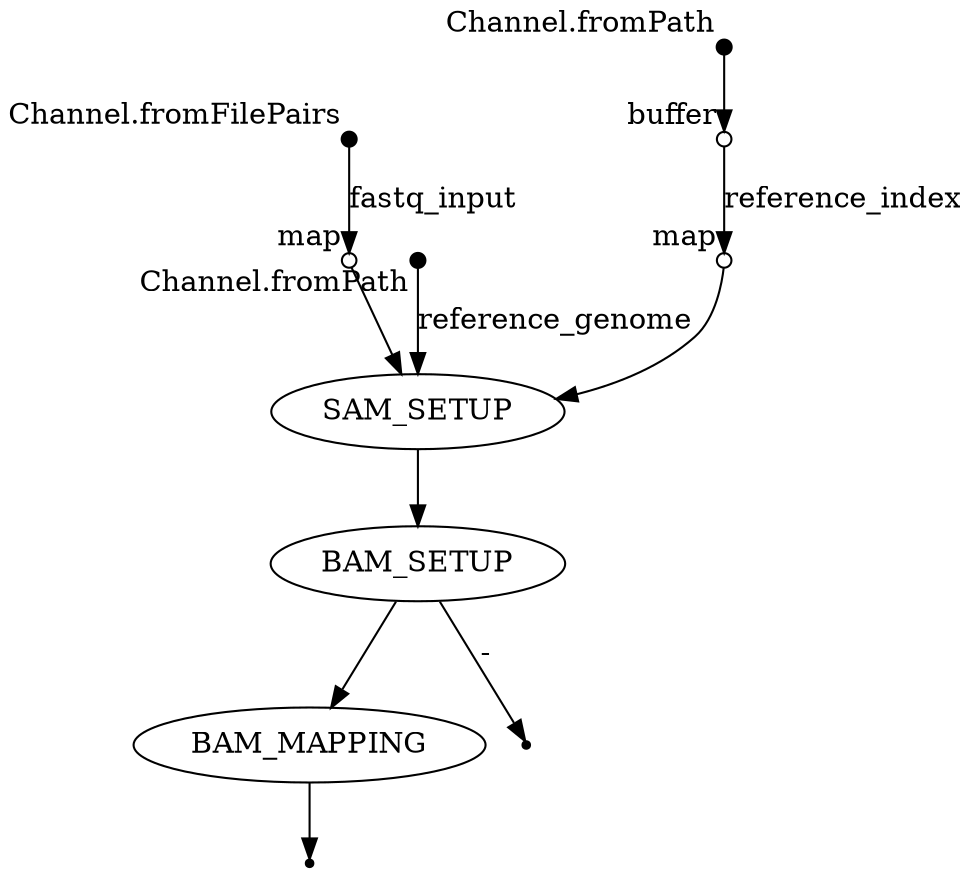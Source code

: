 digraph "flowchart" {
p0 [shape=point,label="",fixedsize=true,width=0.1,xlabel="Channel.fromFilePairs"];
p4 [shape=circle,label="",fixedsize=true,width=0.1,xlabel="map"];
p0 -> p4 [label="fastq_input"];

p1 [shape=point,label="",fixedsize=true,width=0.1,xlabel="Channel.fromPath"];
p6 [label="SAM_SETUP"];
p1 -> p6 [label="reference_genome"];

p2 [shape=point,label="",fixedsize=true,width=0.1,xlabel="Channel.fromPath"];
p3 [shape=circle,label="",fixedsize=true,width=0.1,xlabel="buffer"];
p2 -> p3;

p3 [shape=circle,label="",fixedsize=true,width=0.1,xlabel="buffer"];
p5 [shape=circle,label="",fixedsize=true,width=0.1,xlabel="map"];
p3 -> p5 [label="reference_index"];

p4 [shape=circle,label="",fixedsize=true,width=0.1,xlabel="map"];
p6 [label="SAM_SETUP"];
p4 -> p6;

p5 [shape=circle,label="",fixedsize=true,width=0.1,xlabel="map"];
p6 [label="SAM_SETUP"];
p5 -> p6;

p6 [label="SAM_SETUP"];
p7 [label="BAM_SETUP"];
p6 -> p7;

p7 [label="BAM_SETUP"];
p9 [label="BAM_MAPPING"];
p7 -> p9;

p7 [label="BAM_SETUP"];
p8 [shape=point];
p7 -> p8 [label="-"];

p9 [label="BAM_MAPPING"];
p10 [shape=point];
p9 -> p10;

}
